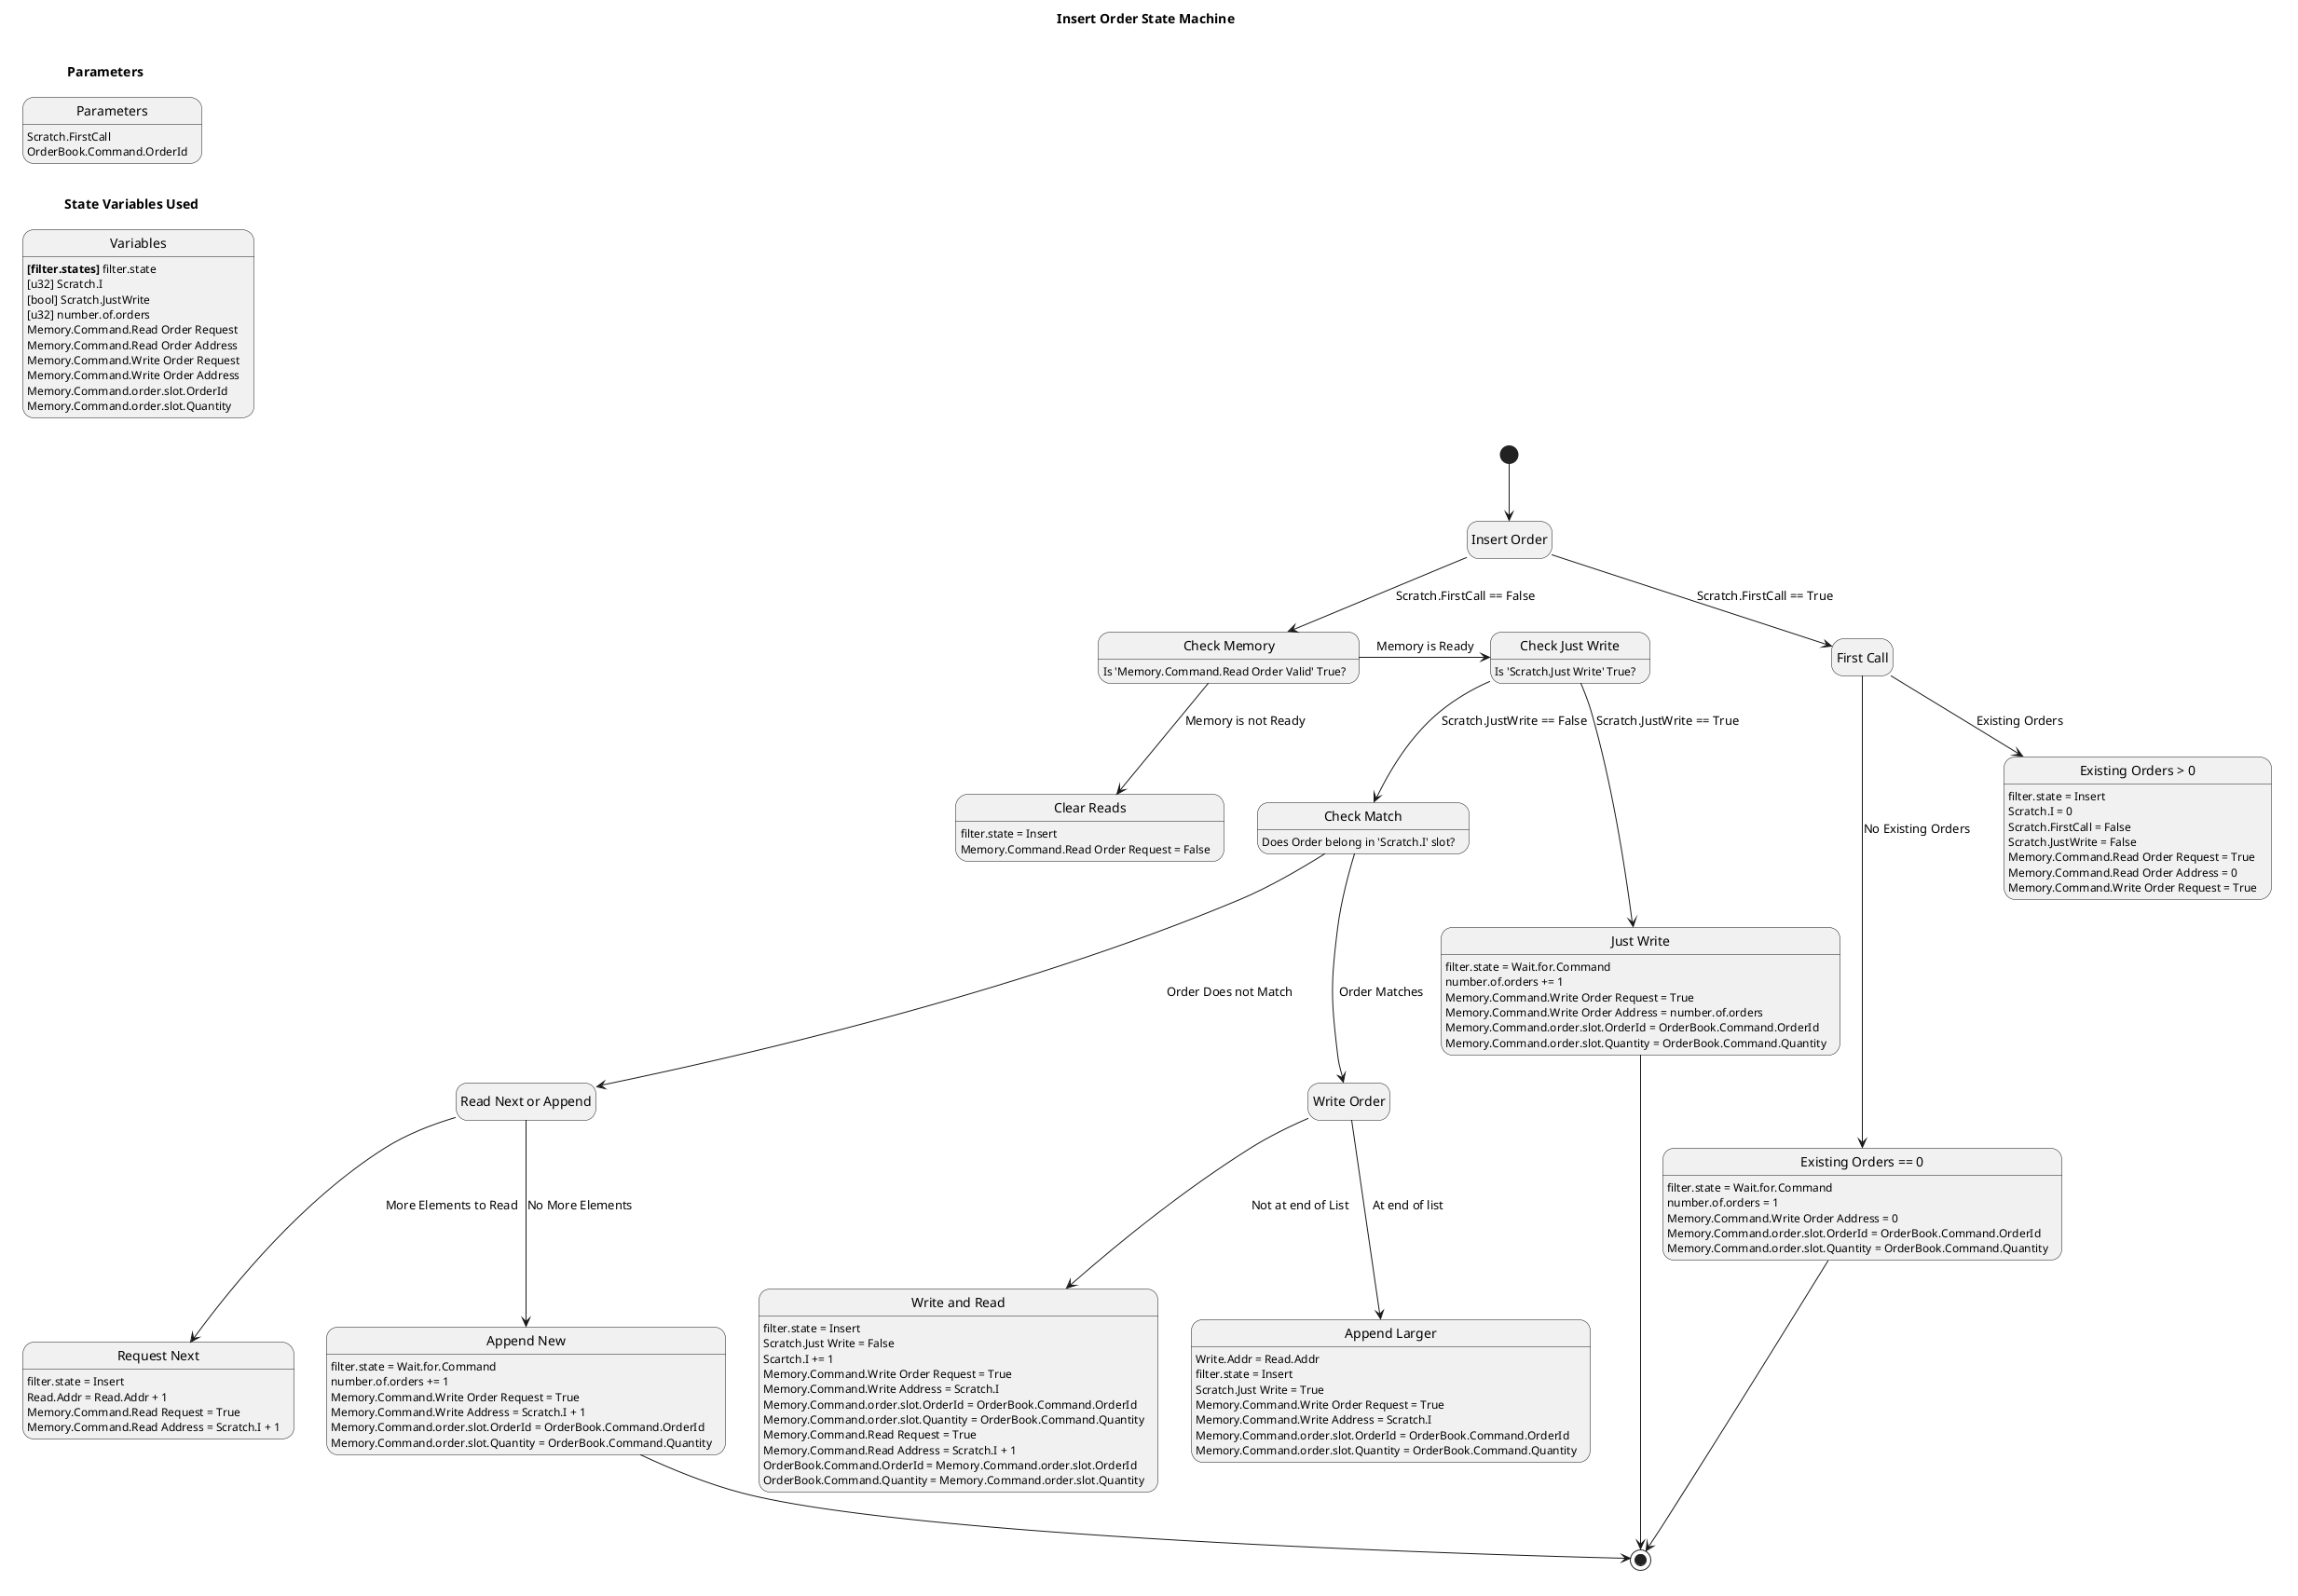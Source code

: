 @startuml 04_insert_order_state
hide empty description

title Insert Order State Machine

label InsertOrder[
{{
    title Parameters
    state "Parameters" as parameters
        parameters: Scratch.FirstCall
        parameters: OrderBook.Command.OrderId
}}

{{
    title State Variables Used
    state "Variables" as variables
        variables: **[filter.states]** filter.state
        variables: [u32] Scratch.I
        variables: [bool] Scratch.JustWrite
        variables: [u32] number.of.orders
        variables: Memory.Command.Read Order Request
        variables: Memory.Command.Read Order Address
        variables: Memory.Command.Write Order Request
        variables: Memory.Command.Write Order Address
        variables: Memory.Command.order.slot.OrderId
        variables: Memory.Command.order.slot.Quantity
}}

{{
    hide empty description

[*] --> insert_order

state "Insert Order" as insert_order

insert_order --> first_call: Scratch.FirstCall == True

state "First Call" as first_call

' Request 1st Order from Memory
state "Existing Orders > 0" as existing_orders_gt_0
    existing_orders_gt_0: filter.state = Insert
    existing_orders_gt_0: Scratch.I = 0
    existing_orders_gt_0: Scratch.FirstCall = False
    existing_orders_gt_0: Scratch.JustWrite = False
    existing_orders_gt_0: Memory.Command.Read Order Request = True
    existing_orders_gt_0: Memory.Command.Read Order Address = 0
' Write Order to Slot 0
state "Existing Orders == 0" as existing_orders_eg_0
    existing_orders_eg_0: filter.state = Wait.for.Command
    existing_orders_eg_0: number.of.orders = 1
    existing_orders_gt_0: Memory.Command.Write Order Request = True
    existing_orders_eg_0: Memory.Command.Write Order Address = 0
    existing_orders_eg_0: Memory.Command.order.slot.OrderId = OrderBook.Command.OrderId
    existing_orders_eg_0: Memory.Command.order.slot.Quantity = OrderBook.Command.Quantity

first_call --> existing_orders_gt_0: Existing Orders
first_call --> existing_orders_eg_0: No Existing Orders
'existing_orders_gt_0 --> insert_order ' Leaf
existing_orders_eg_0 --> [*]

insert_order --> check_memory: Scratch.FirstCall == False

state "Check Memory" as check_memory: Is 'Memory.Command.Read Order Valid' True?

state "Clear Reads" as clear_reads: filter.state = Insert
state "Clear Reads" as clear_reads: Memory.Command.Read Order Request = False
state "Check Just Write" as check_just_write: Is 'Scratch.Just Write' True?

state "Just Write" as just_write
    just_write: filter.state = Wait.for.Command
    just_write: number.of.orders += 1
    just_write: Memory.Command.Write Order Request = True
    just_write: Memory.Command.Write Order Address = number.of.orders
    just_write: Memory.Command.order.slot.OrderId = OrderBook.Command.OrderId
    just_write: Memory.Command.order.slot.Quantity = OrderBook.Command.Quantity

check_memory --> clear_reads: Memory is not Ready
'clear_reads --> insert_order ' Leaf
check_memory -> check_just_write: Memory is Ready

check_just_write --> just_write: Scratch.JustWrite == True
just_write --> [*]
check_just_write --> check_match: Scratch.JustWrite == False

' Check Match
state "Check Match" as check_match: Does Order belong in 'Scratch.I' slot?

state "Write Order" as write_order
state "Append Larger" as append_larger: Write.Addr = Read.Addr
    append_larger: filter.state = Insert
    append_larger: Scratch.Just Write = True
    append_larger: Memory.Command.Write Order Request = True
    append_larger: Memory.Command.Write Address = Scratch.I
    append_larger: Memory.Command.order.slot.OrderId = OrderBook.Command.OrderId
    append_larger: Memory.Command.order.slot.Quantity = OrderBook.Command.Quantity

state "Write and Read" as write_and_read
    write_and_read: filter.state = Insert
    write_and_read: Scratch.Just Write = False
    write_and_read: Scartch.I += 1
    write_and_read: Memory.Command.Write Order Request = True
    write_and_read: Memory.Command.Write Address = Scratch.I
    write_and_read: Memory.Command.order.slot.OrderId = OrderBook.Command.OrderId
    write_and_read: Memory.Command.order.slot.Quantity = OrderBook.Command.Quantity
    write_and_read: Memory.Command.Read Request = True
    write_and_read: Memory.Command.Read Address = Scratch.I + 1
    write_and_read: OrderBook.Command.OrderId = Memory.Command.order.slot.OrderId
    write_and_read: OrderBook.Command.Quantity = Memory.Command.order.slot.Quantity

state "Read Next or Append" as read_next
state "Append New" as append_new
    append_new: filter.state = Wait.for.Command
    append_new: number.of.orders += 1
    append_new: Memory.Command.Write Order Request = True
    append_new: Memory.Command.Write Address = Scratch.I + 1
    append_new: Memory.Command.order.slot.OrderId = OrderBook.Command.OrderId
    append_new: Memory.Command.order.slot.Quantity = OrderBook.Command.Quantity

state "Request Next" as request_next
    request_next: filter.state = Insert
    request_next: Read.Addr = Read.Addr + 1
    request_next: Memory.Command.Read Request = True
    request_next: Memory.Command.Read Address = Scratch.I + 1

' Check Match
check_match --> write_order: Order Matches
write_order --> write_and_read: Not at end of List
' write_and_read --> insert_order ' Leaf
write_order --> append_larger: At end of list
' append_larger --> insert_order ' Leaf

check_match --> read_next: Order Does not Match

read_next --> append_new: No More Elements
read_next --> request_next: More Elements to Read

'request_next --> insert_order ' Leaf

append_new --> [*]

}}
]

@enduml